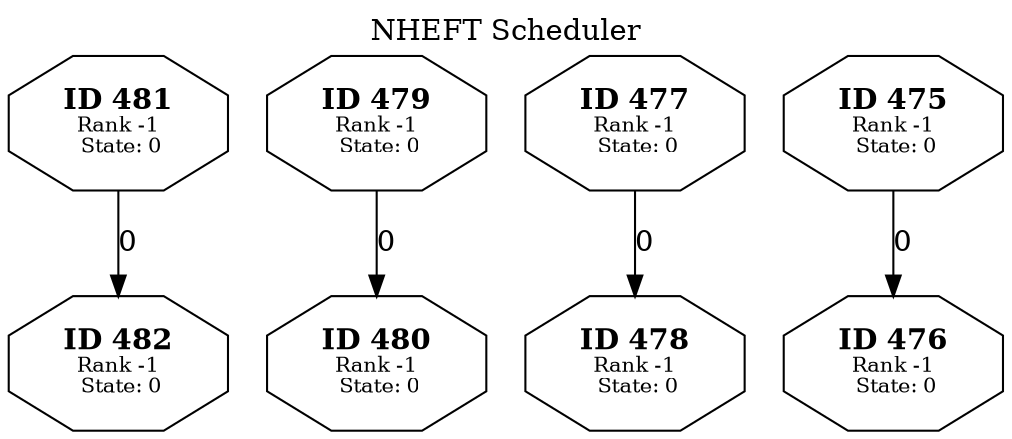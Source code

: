 // Generated in NHEFTScheduler
digraph TargetTaskGraph {
  labelloc="t";
  label="NHEFT Scheduler";
  V482 [label=<<B>ID 482</B><BR /><FONT POINT-SIZE="10">Rank -1<BR /> State: 0</FONT>> shape=octagon];
  V481 [label=<<B>ID 481</B><BR /><FONT POINT-SIZE="10">Rank -1<BR /> State: 0</FONT>> shape=octagon];
  V481 -> V482 [color="black" label=<0>];
  V480 [label=<<B>ID 480</B><BR /><FONT POINT-SIZE="10">Rank -1<BR /> State: 0</FONT>> shape=octagon];
  V479 [label=<<B>ID 479</B><BR /><FONT POINT-SIZE="10">Rank -1<BR /> State: 0</FONT>> shape=octagon];
  V479 -> V480 [color="black" label=<0>];
  V478 [label=<<B>ID 478</B><BR /><FONT POINT-SIZE="10">Rank -1<BR /> State: 0</FONT>> shape=octagon];
  V477 [label=<<B>ID 477</B><BR /><FONT POINT-SIZE="10">Rank -1<BR /> State: 0</FONT>> shape=octagon];
  V477 -> V478 [color="black" label=<0>];
  V476 [label=<<B>ID 476</B><BR /><FONT POINT-SIZE="10">Rank -1<BR /> State: 0</FONT>> shape=octagon];
  V475 [label=<<B>ID 475</B><BR /><FONT POINT-SIZE="10">Rank -1<BR /> State: 0</FONT>> shape=octagon];
  V475 -> V476 [color="black" label=<0>];
}
